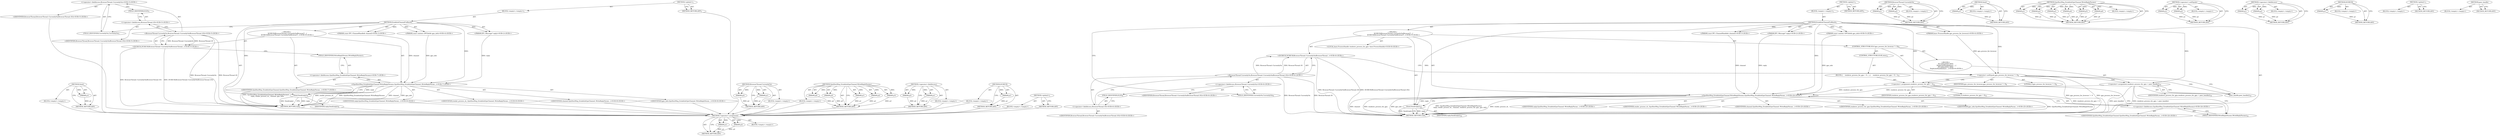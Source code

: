 digraph "&lt;global&gt;" {
vulnerable_91 [label=<(METHOD,&lt;operator&gt;.assignment)>];
vulnerable_92 [label=<(PARAM,p1)>];
vulnerable_93 [label=<(PARAM,p2)>];
vulnerable_94 [label=<(BLOCK,&lt;empty&gt;,&lt;empty&gt;)>];
vulnerable_95 [label=<(METHOD_RETURN,ANY)>];
vulnerable_6 [label=<(METHOD,&lt;global&gt;)<SUB>1</SUB>>];
vulnerable_7 [label=<(BLOCK,&lt;empty&gt;,&lt;empty&gt;)<SUB>1</SUB>>];
vulnerable_8 [label=<(METHOD,EstablishChannelCallback)<SUB>1</SUB>>];
vulnerable_9 [label="<(PARAM,IPC::Message* reply)<SUB>2</SUB>>"];
vulnerable_10 [label="<(PARAM,const IPC::ChannelHandle&amp; channel)<SUB>3</SUB>>"];
vulnerable_11 [label="<(PARAM,base::ProcessHandle gpu_process_for_browser)<SUB>4</SUB>>"];
vulnerable_12 [label="<(PARAM,const content::GPUInfo&amp; gpu_info)<SUB>5</SUB>>"];
vulnerable_13 [label="<(BLOCK,{
   DCHECK(BrowserThread::CurrentlyOn(BrowserT...,{
   DCHECK(BrowserThread::CurrentlyOn(BrowserT...)<SUB>5</SUB>>"];
vulnerable_14 [label="<(DCHECK,DCHECK(BrowserThread::CurrentlyOn(BrowserThread...)<SUB>6</SUB>>"];
vulnerable_15 [label="<(BrowserThread.CurrentlyOn,BrowserThread::CurrentlyOn(BrowserThread::IO))<SUB>6</SUB>>"];
vulnerable_16 [label="<(&lt;operator&gt;.fieldAccess,BrowserThread::CurrentlyOn)<SUB>6</SUB>>"];
vulnerable_17 [label="<(IDENTIFIER,BrowserThread,BrowserThread::CurrentlyOn(BrowserThread::IO))<SUB>6</SUB>>"];
vulnerable_18 [label=<(FIELD_IDENTIFIER,CurrentlyOn,CurrentlyOn)<SUB>6</SUB>>];
vulnerable_19 [label="<(&lt;operator&gt;.fieldAccess,BrowserThread::IO)<SUB>6</SUB>>"];
vulnerable_20 [label="<(IDENTIFIER,BrowserThread,BrowserThread::CurrentlyOn(BrowserThread::IO))<SUB>6</SUB>>"];
vulnerable_21 [label=<(FIELD_IDENTIFIER,IO,IO)<SUB>6</SUB>>];
vulnerable_22 [label="<(LOCAL,base.ProcessHandle renderer_process_for_gpu: base.ProcessHandle)<SUB>8</SUB>>"];
vulnerable_23 [label=<(CONTROL_STRUCTURE,IF,if (gpu_process_for_browser != 0))<SUB>9</SUB>>];
vulnerable_24 [label=<(&lt;operator&gt;.notEquals,gpu_process_for_browser != 0)<SUB>9</SUB>>];
vulnerable_25 [label=<(IDENTIFIER,gpu_process_for_browser,gpu_process_for_browser != 0)<SUB>9</SUB>>];
vulnerable_26 [label=<(LITERAL,0,gpu_process_for_browser != 0)<SUB>9</SUB>>];
vulnerable_27 [label="<(BLOCK,{
#if defined(OS_WIN)
    DuplicateHandle(base:...,{
#if defined(OS_WIN)
    DuplicateHandle(base:...)<SUB>9</SUB>>"];
vulnerable_28 [label=<(&lt;operator&gt;.assignment,renderer_process_for_gpu = peer_handle())<SUB>19</SUB>>];
vulnerable_29 [label=<(IDENTIFIER,renderer_process_for_gpu,renderer_process_for_gpu = peer_handle())<SUB>19</SUB>>];
vulnerable_30 [label=<(peer_handle,peer_handle())<SUB>19</SUB>>];
vulnerable_31 [label=<(CONTROL_STRUCTURE,ELSE,else)<SUB>21</SUB>>];
vulnerable_32 [label=<(BLOCK,{
    renderer_process_for_gpu = 0;
  },{
    renderer_process_for_gpu = 0;
  })<SUB>21</SUB>>];
vulnerable_33 [label=<(&lt;operator&gt;.assignment,renderer_process_for_gpu = 0)<SUB>22</SUB>>];
vulnerable_34 [label=<(IDENTIFIER,renderer_process_for_gpu,renderer_process_for_gpu = 0)<SUB>22</SUB>>];
vulnerable_35 [label=<(LITERAL,0,renderer_process_for_gpu = 0)<SUB>22</SUB>>];
vulnerable_36 [label="<(GpuHostMsg_EstablishGpuChannel.WriteReplyParams,GpuHostMsg_EstablishGpuChannel::WriteReplyParam...)<SUB>24</SUB>>"];
vulnerable_37 [label="<(&lt;operator&gt;.fieldAccess,GpuHostMsg_EstablishGpuChannel::WriteReplyParams)<SUB>24</SUB>>"];
vulnerable_38 [label="<(IDENTIFIER,GpuHostMsg_EstablishGpuChannel,GpuHostMsg_EstablishGpuChannel::WriteReplyParam...)<SUB>24</SUB>>"];
vulnerable_39 [label=<(FIELD_IDENTIFIER,WriteReplyParams,WriteReplyParams)<SUB>24</SUB>>];
vulnerable_40 [label="<(IDENTIFIER,reply,GpuHostMsg_EstablishGpuChannel::WriteReplyParam...)<SUB>25</SUB>>"];
vulnerable_41 [label="<(IDENTIFIER,render_process_id_,GpuHostMsg_EstablishGpuChannel::WriteReplyParam...)<SUB>25</SUB>>"];
vulnerable_42 [label="<(IDENTIFIER,channel,GpuHostMsg_EstablishGpuChannel::WriteReplyParam...)<SUB>25</SUB>>"];
vulnerable_43 [label="<(IDENTIFIER,renderer_process_for_gpu,GpuHostMsg_EstablishGpuChannel::WriteReplyParam...)<SUB>25</SUB>>"];
vulnerable_44 [label="<(IDENTIFIER,gpu_info,GpuHostMsg_EstablishGpuChannel::WriteReplyParam...)<SUB>25</SUB>>"];
vulnerable_45 [label=<(Send,Send(reply))<SUB>26</SUB>>];
vulnerable_46 [label=<(IDENTIFIER,reply,Send(reply))<SUB>26</SUB>>];
vulnerable_47 [label=<(METHOD_RETURN,void)<SUB>1</SUB>>];
vulnerable_49 [label=<(METHOD_RETURN,ANY)<SUB>1</SUB>>];
vulnerable_76 [label=<(METHOD,BrowserThread.CurrentlyOn)>];
vulnerable_77 [label=<(PARAM,p1)>];
vulnerable_78 [label=<(PARAM,p2)>];
vulnerable_79 [label=<(BLOCK,&lt;empty&gt;,&lt;empty&gt;)>];
vulnerable_80 [label=<(METHOD_RETURN,ANY)>];
vulnerable_108 [label=<(METHOD,Send)>];
vulnerable_109 [label=<(PARAM,p1)>];
vulnerable_110 [label=<(BLOCK,&lt;empty&gt;,&lt;empty&gt;)>];
vulnerable_111 [label=<(METHOD_RETURN,ANY)>];
vulnerable_99 [label=<(METHOD,GpuHostMsg_EstablishGpuChannel.WriteReplyParams)>];
vulnerable_100 [label=<(PARAM,p1)>];
vulnerable_101 [label=<(PARAM,p2)>];
vulnerable_102 [label=<(PARAM,p3)>];
vulnerable_103 [label=<(PARAM,p4)>];
vulnerable_104 [label=<(PARAM,p5)>];
vulnerable_105 [label=<(PARAM,p6)>];
vulnerable_106 [label=<(BLOCK,&lt;empty&gt;,&lt;empty&gt;)>];
vulnerable_107 [label=<(METHOD_RETURN,ANY)>];
vulnerable_86 [label=<(METHOD,&lt;operator&gt;.notEquals)>];
vulnerable_87 [label=<(PARAM,p1)>];
vulnerable_88 [label=<(PARAM,p2)>];
vulnerable_89 [label=<(BLOCK,&lt;empty&gt;,&lt;empty&gt;)>];
vulnerable_90 [label=<(METHOD_RETURN,ANY)>];
vulnerable_81 [label=<(METHOD,&lt;operator&gt;.fieldAccess)>];
vulnerable_82 [label=<(PARAM,p1)>];
vulnerable_83 [label=<(PARAM,p2)>];
vulnerable_84 [label=<(BLOCK,&lt;empty&gt;,&lt;empty&gt;)>];
vulnerable_85 [label=<(METHOD_RETURN,ANY)>];
vulnerable_72 [label=<(METHOD,DCHECK)>];
vulnerable_73 [label=<(PARAM,p1)>];
vulnerable_74 [label=<(BLOCK,&lt;empty&gt;,&lt;empty&gt;)>];
vulnerable_75 [label=<(METHOD_RETURN,ANY)>];
vulnerable_66 [label=<(METHOD,&lt;global&gt;)<SUB>1</SUB>>];
vulnerable_67 [label=<(BLOCK,&lt;empty&gt;,&lt;empty&gt;)>];
vulnerable_68 [label=<(METHOD_RETURN,ANY)>];
vulnerable_96 [label=<(METHOD,peer_handle)>];
vulnerable_97 [label=<(BLOCK,&lt;empty&gt;,&lt;empty&gt;)>];
vulnerable_98 [label=<(METHOD_RETURN,ANY)>];
fixed_74 [label=<(METHOD,Send)>];
fixed_75 [label=<(PARAM,p1)>];
fixed_76 [label=<(BLOCK,&lt;empty&gt;,&lt;empty&gt;)>];
fixed_77 [label=<(METHOD_RETURN,ANY)>];
fixed_6 [label=<(METHOD,&lt;global&gt;)<SUB>1</SUB>>];
fixed_7 [label=<(BLOCK,&lt;empty&gt;,&lt;empty&gt;)<SUB>1</SUB>>];
fixed_8 [label=<(METHOD,EstablishChannelCallback)<SUB>1</SUB>>];
fixed_9 [label="<(PARAM,IPC::Message* reply)<SUB>2</SUB>>"];
fixed_10 [label="<(PARAM,const IPC::ChannelHandle&amp; channel)<SUB>3</SUB>>"];
fixed_11 [label="<(PARAM,const content::GPUInfo&amp; gpu_info)<SUB>4</SUB>>"];
fixed_12 [label="<(BLOCK,{
   DCHECK(BrowserThread::CurrentlyOn(BrowserT...,{
   DCHECK(BrowserThread::CurrentlyOn(BrowserT...)<SUB>4</SUB>>"];
fixed_13 [label="<(DCHECK,DCHECK(BrowserThread::CurrentlyOn(BrowserThread...)<SUB>5</SUB>>"];
fixed_14 [label="<(BrowserThread.CurrentlyOn,BrowserThread::CurrentlyOn(BrowserThread::IO))<SUB>5</SUB>>"];
fixed_15 [label="<(&lt;operator&gt;.fieldAccess,BrowserThread::CurrentlyOn)<SUB>5</SUB>>"];
fixed_16 [label="<(IDENTIFIER,BrowserThread,BrowserThread::CurrentlyOn(BrowserThread::IO))<SUB>5</SUB>>"];
fixed_17 [label=<(FIELD_IDENTIFIER,CurrentlyOn,CurrentlyOn)<SUB>5</SUB>>];
fixed_18 [label="<(&lt;operator&gt;.fieldAccess,BrowserThread::IO)<SUB>5</SUB>>"];
fixed_19 [label="<(IDENTIFIER,BrowserThread,BrowserThread::CurrentlyOn(BrowserThread::IO))<SUB>5</SUB>>"];
fixed_20 [label=<(FIELD_IDENTIFIER,IO,IO)<SUB>5</SUB>>];
fixed_21 [label="<(GpuHostMsg_EstablishGpuChannel.WriteReplyParams,GpuHostMsg_EstablishGpuChannel::WriteReplyParam...)<SUB>7</SUB>>"];
fixed_22 [label="<(&lt;operator&gt;.fieldAccess,GpuHostMsg_EstablishGpuChannel::WriteReplyParams)<SUB>7</SUB>>"];
fixed_23 [label="<(IDENTIFIER,GpuHostMsg_EstablishGpuChannel,GpuHostMsg_EstablishGpuChannel::WriteReplyParam...)<SUB>7</SUB>>"];
fixed_24 [label=<(FIELD_IDENTIFIER,WriteReplyParams,WriteReplyParams)<SUB>7</SUB>>];
fixed_25 [label="<(IDENTIFIER,reply,GpuHostMsg_EstablishGpuChannel::WriteReplyParam...)<SUB>8</SUB>>"];
fixed_26 [label="<(IDENTIFIER,render_process_id_,GpuHostMsg_EstablishGpuChannel::WriteReplyParam...)<SUB>8</SUB>>"];
fixed_27 [label="<(IDENTIFIER,channel,GpuHostMsg_EstablishGpuChannel::WriteReplyParam...)<SUB>8</SUB>>"];
fixed_28 [label="<(IDENTIFIER,gpu_info,GpuHostMsg_EstablishGpuChannel::WriteReplyParam...)<SUB>8</SUB>>"];
fixed_29 [label=<(Send,Send(reply))<SUB>9</SUB>>];
fixed_30 [label=<(IDENTIFIER,reply,Send(reply))<SUB>9</SUB>>];
fixed_31 [label=<(METHOD_RETURN,void)<SUB>1</SUB>>];
fixed_33 [label=<(METHOD_RETURN,ANY)<SUB>1</SUB>>];
fixed_56 [label=<(METHOD,BrowserThread.CurrentlyOn)>];
fixed_57 [label=<(PARAM,p1)>];
fixed_58 [label=<(PARAM,p2)>];
fixed_59 [label=<(BLOCK,&lt;empty&gt;,&lt;empty&gt;)>];
fixed_60 [label=<(METHOD_RETURN,ANY)>];
fixed_66 [label=<(METHOD,GpuHostMsg_EstablishGpuChannel.WriteReplyParams)>];
fixed_67 [label=<(PARAM,p1)>];
fixed_68 [label=<(PARAM,p2)>];
fixed_69 [label=<(PARAM,p3)>];
fixed_70 [label=<(PARAM,p4)>];
fixed_71 [label=<(PARAM,p5)>];
fixed_72 [label=<(BLOCK,&lt;empty&gt;,&lt;empty&gt;)>];
fixed_73 [label=<(METHOD_RETURN,ANY)>];
fixed_61 [label=<(METHOD,&lt;operator&gt;.fieldAccess)>];
fixed_62 [label=<(PARAM,p1)>];
fixed_63 [label=<(PARAM,p2)>];
fixed_64 [label=<(BLOCK,&lt;empty&gt;,&lt;empty&gt;)>];
fixed_65 [label=<(METHOD_RETURN,ANY)>];
fixed_52 [label=<(METHOD,DCHECK)>];
fixed_53 [label=<(PARAM,p1)>];
fixed_54 [label=<(BLOCK,&lt;empty&gt;,&lt;empty&gt;)>];
fixed_55 [label=<(METHOD_RETURN,ANY)>];
fixed_46 [label=<(METHOD,&lt;global&gt;)<SUB>1</SUB>>];
fixed_47 [label=<(BLOCK,&lt;empty&gt;,&lt;empty&gt;)>];
fixed_48 [label=<(METHOD_RETURN,ANY)>];
vulnerable_91 -> vulnerable_92  [key=0, label="AST: "];
vulnerable_91 -> vulnerable_92  [key=1, label="DDG: "];
vulnerable_91 -> vulnerable_94  [key=0, label="AST: "];
vulnerable_91 -> vulnerable_93  [key=0, label="AST: "];
vulnerable_91 -> vulnerable_93  [key=1, label="DDG: "];
vulnerable_91 -> vulnerable_95  [key=0, label="AST: "];
vulnerable_91 -> vulnerable_95  [key=1, label="CFG: "];
vulnerable_92 -> vulnerable_95  [key=0, label="DDG: p1"];
vulnerable_93 -> vulnerable_95  [key=0, label="DDG: p2"];
vulnerable_6 -> vulnerable_7  [key=0, label="AST: "];
vulnerable_6 -> vulnerable_49  [key=0, label="AST: "];
vulnerable_6 -> vulnerable_49  [key=1, label="CFG: "];
vulnerable_7 -> vulnerable_8  [key=0, label="AST: "];
vulnerable_8 -> vulnerable_9  [key=0, label="AST: "];
vulnerable_8 -> vulnerable_9  [key=1, label="DDG: "];
vulnerable_8 -> vulnerable_10  [key=0, label="AST: "];
vulnerable_8 -> vulnerable_10  [key=1, label="DDG: "];
vulnerable_8 -> vulnerable_11  [key=0, label="AST: "];
vulnerable_8 -> vulnerable_11  [key=1, label="DDG: "];
vulnerable_8 -> vulnerable_12  [key=0, label="AST: "];
vulnerable_8 -> vulnerable_12  [key=1, label="DDG: "];
vulnerable_8 -> vulnerable_13  [key=0, label="AST: "];
vulnerable_8 -> vulnerable_47  [key=0, label="AST: "];
vulnerable_8 -> vulnerable_18  [key=0, label="CFG: "];
vulnerable_8 -> vulnerable_36  [key=0, label="DDG: "];
vulnerable_8 -> vulnerable_45  [key=0, label="DDG: "];
vulnerable_8 -> vulnerable_24  [key=0, label="DDG: "];
vulnerable_8 -> vulnerable_28  [key=0, label="DDG: "];
vulnerable_8 -> vulnerable_33  [key=0, label="DDG: "];
vulnerable_9 -> vulnerable_36  [key=0, label="DDG: reply"];
vulnerable_10 -> vulnerable_36  [key=0, label="DDG: channel"];
vulnerable_11 -> vulnerable_24  [key=0, label="DDG: gpu_process_for_browser"];
vulnerable_12 -> vulnerable_36  [key=0, label="DDG: gpu_info"];
vulnerable_13 -> vulnerable_14  [key=0, label="AST: "];
vulnerable_13 -> vulnerable_22  [key=0, label="AST: "];
vulnerable_13 -> vulnerable_23  [key=0, label="AST: "];
vulnerable_13 -> vulnerable_36  [key=0, label="AST: "];
vulnerable_13 -> vulnerable_45  [key=0, label="AST: "];
vulnerable_14 -> vulnerable_15  [key=0, label="AST: "];
vulnerable_14 -> vulnerable_24  [key=0, label="CFG: "];
vulnerable_14 -> vulnerable_47  [key=0, label="DDG: BrowserThread::CurrentlyOn(BrowserThread::IO)"];
vulnerable_14 -> vulnerable_47  [key=1, label="DDG: DCHECK(BrowserThread::CurrentlyOn(BrowserThread::IO))"];
vulnerable_15 -> vulnerable_16  [key=0, label="AST: "];
vulnerable_15 -> vulnerable_19  [key=0, label="AST: "];
vulnerable_15 -> vulnerable_14  [key=0, label="CFG: "];
vulnerable_15 -> vulnerable_14  [key=1, label="DDG: BrowserThread::CurrentlyOn"];
vulnerable_15 -> vulnerable_14  [key=2, label="DDG: BrowserThread::IO"];
vulnerable_15 -> vulnerable_47  [key=0, label="DDG: BrowserThread::CurrentlyOn"];
vulnerable_15 -> vulnerable_47  [key=1, label="DDG: BrowserThread::IO"];
vulnerable_16 -> vulnerable_17  [key=0, label="AST: "];
vulnerable_16 -> vulnerable_18  [key=0, label="AST: "];
vulnerable_16 -> vulnerable_21  [key=0, label="CFG: "];
vulnerable_18 -> vulnerable_16  [key=0, label="CFG: "];
vulnerable_19 -> vulnerable_20  [key=0, label="AST: "];
vulnerable_19 -> vulnerable_21  [key=0, label="AST: "];
vulnerable_19 -> vulnerable_15  [key=0, label="CFG: "];
vulnerable_21 -> vulnerable_19  [key=0, label="CFG: "];
vulnerable_23 -> vulnerable_24  [key=0, label="AST: "];
vulnerable_23 -> vulnerable_27  [key=0, label="AST: "];
vulnerable_23 -> vulnerable_31  [key=0, label="AST: "];
vulnerable_24 -> vulnerable_25  [key=0, label="AST: "];
vulnerable_24 -> vulnerable_26  [key=0, label="AST: "];
vulnerable_24 -> vulnerable_30  [key=0, label="CFG: "];
vulnerable_24 -> vulnerable_30  [key=1, label="CDG: "];
vulnerable_24 -> vulnerable_33  [key=0, label="CFG: "];
vulnerable_24 -> vulnerable_33  [key=1, label="CDG: "];
vulnerable_24 -> vulnerable_47  [key=0, label="DDG: gpu_process_for_browser"];
vulnerable_24 -> vulnerable_47  [key=1, label="DDG: gpu_process_for_browser != 0"];
vulnerable_24 -> vulnerable_28  [key=0, label="CDG: "];
vulnerable_27 -> vulnerable_28  [key=0, label="AST: "];
vulnerable_28 -> vulnerable_29  [key=0, label="AST: "];
vulnerable_28 -> vulnerable_30  [key=0, label="AST: "];
vulnerable_28 -> vulnerable_39  [key=0, label="CFG: "];
vulnerable_28 -> vulnerable_47  [key=0, label="DDG: peer_handle()"];
vulnerable_28 -> vulnerable_47  [key=1, label="DDG: renderer_process_for_gpu = peer_handle()"];
vulnerable_28 -> vulnerable_36  [key=0, label="DDG: renderer_process_for_gpu"];
vulnerable_30 -> vulnerable_28  [key=0, label="CFG: "];
vulnerable_31 -> vulnerable_32  [key=0, label="AST: "];
vulnerable_32 -> vulnerable_33  [key=0, label="AST: "];
vulnerable_33 -> vulnerable_34  [key=0, label="AST: "];
vulnerable_33 -> vulnerable_35  [key=0, label="AST: "];
vulnerable_33 -> vulnerable_39  [key=0, label="CFG: "];
vulnerable_33 -> vulnerable_47  [key=0, label="DDG: renderer_process_for_gpu = 0"];
vulnerable_33 -> vulnerable_36  [key=0, label="DDG: renderer_process_for_gpu"];
vulnerable_36 -> vulnerable_37  [key=0, label="AST: "];
vulnerable_36 -> vulnerable_40  [key=0, label="AST: "];
vulnerable_36 -> vulnerable_41  [key=0, label="AST: "];
vulnerable_36 -> vulnerable_42  [key=0, label="AST: "];
vulnerable_36 -> vulnerable_43  [key=0, label="AST: "];
vulnerable_36 -> vulnerable_44  [key=0, label="AST: "];
vulnerable_36 -> vulnerable_45  [key=0, label="CFG: "];
vulnerable_36 -> vulnerable_45  [key=1, label="DDG: reply"];
vulnerable_36 -> vulnerable_47  [key=0, label="DDG: GpuHostMsg_EstablishGpuChannel::WriteReplyParams"];
vulnerable_36 -> vulnerable_47  [key=1, label="DDG: channel"];
vulnerable_36 -> vulnerable_47  [key=2, label="DDG: renderer_process_for_gpu"];
vulnerable_36 -> vulnerable_47  [key=3, label="DDG: gpu_info"];
vulnerable_36 -> vulnerable_47  [key=4, label="DDG: GpuHostMsg_EstablishGpuChannel::WriteReplyParams(
      reply, render_process_id_, channel, renderer_process_for_gpu, gpu_info)"];
vulnerable_36 -> vulnerable_47  [key=5, label="DDG: render_process_id_"];
vulnerable_37 -> vulnerable_38  [key=0, label="AST: "];
vulnerable_37 -> vulnerable_39  [key=0, label="AST: "];
vulnerable_37 -> vulnerable_36  [key=0, label="CFG: "];
vulnerable_39 -> vulnerable_37  [key=0, label="CFG: "];
vulnerable_45 -> vulnerable_46  [key=0, label="AST: "];
vulnerable_45 -> vulnerable_47  [key=0, label="CFG: "];
vulnerable_45 -> vulnerable_47  [key=1, label="DDG: reply"];
vulnerable_45 -> vulnerable_47  [key=2, label="DDG: Send(reply)"];
vulnerable_76 -> vulnerable_77  [key=0, label="AST: "];
vulnerable_76 -> vulnerable_77  [key=1, label="DDG: "];
vulnerable_76 -> vulnerable_79  [key=0, label="AST: "];
vulnerable_76 -> vulnerable_78  [key=0, label="AST: "];
vulnerable_76 -> vulnerable_78  [key=1, label="DDG: "];
vulnerable_76 -> vulnerable_80  [key=0, label="AST: "];
vulnerable_76 -> vulnerable_80  [key=1, label="CFG: "];
vulnerable_77 -> vulnerable_80  [key=0, label="DDG: p1"];
vulnerable_78 -> vulnerable_80  [key=0, label="DDG: p2"];
vulnerable_108 -> vulnerable_109  [key=0, label="AST: "];
vulnerable_108 -> vulnerable_109  [key=1, label="DDG: "];
vulnerable_108 -> vulnerable_110  [key=0, label="AST: "];
vulnerable_108 -> vulnerable_111  [key=0, label="AST: "];
vulnerable_108 -> vulnerable_111  [key=1, label="CFG: "];
vulnerable_109 -> vulnerable_111  [key=0, label="DDG: p1"];
vulnerable_99 -> vulnerable_100  [key=0, label="AST: "];
vulnerable_99 -> vulnerable_100  [key=1, label="DDG: "];
vulnerable_99 -> vulnerable_106  [key=0, label="AST: "];
vulnerable_99 -> vulnerable_101  [key=0, label="AST: "];
vulnerable_99 -> vulnerable_101  [key=1, label="DDG: "];
vulnerable_99 -> vulnerable_107  [key=0, label="AST: "];
vulnerable_99 -> vulnerable_107  [key=1, label="CFG: "];
vulnerable_99 -> vulnerable_102  [key=0, label="AST: "];
vulnerable_99 -> vulnerable_102  [key=1, label="DDG: "];
vulnerable_99 -> vulnerable_103  [key=0, label="AST: "];
vulnerable_99 -> vulnerable_103  [key=1, label="DDG: "];
vulnerable_99 -> vulnerable_104  [key=0, label="AST: "];
vulnerable_99 -> vulnerable_104  [key=1, label="DDG: "];
vulnerable_99 -> vulnerable_105  [key=0, label="AST: "];
vulnerable_99 -> vulnerable_105  [key=1, label="DDG: "];
vulnerable_100 -> vulnerable_107  [key=0, label="DDG: p1"];
vulnerable_101 -> vulnerable_107  [key=0, label="DDG: p2"];
vulnerable_102 -> vulnerable_107  [key=0, label="DDG: p3"];
vulnerable_103 -> vulnerable_107  [key=0, label="DDG: p4"];
vulnerable_104 -> vulnerable_107  [key=0, label="DDG: p5"];
vulnerable_105 -> vulnerable_107  [key=0, label="DDG: p6"];
vulnerable_86 -> vulnerable_87  [key=0, label="AST: "];
vulnerable_86 -> vulnerable_87  [key=1, label="DDG: "];
vulnerable_86 -> vulnerable_89  [key=0, label="AST: "];
vulnerable_86 -> vulnerable_88  [key=0, label="AST: "];
vulnerable_86 -> vulnerable_88  [key=1, label="DDG: "];
vulnerable_86 -> vulnerable_90  [key=0, label="AST: "];
vulnerable_86 -> vulnerable_90  [key=1, label="CFG: "];
vulnerable_87 -> vulnerable_90  [key=0, label="DDG: p1"];
vulnerable_88 -> vulnerable_90  [key=0, label="DDG: p2"];
vulnerable_81 -> vulnerable_82  [key=0, label="AST: "];
vulnerable_81 -> vulnerable_82  [key=1, label="DDG: "];
vulnerable_81 -> vulnerable_84  [key=0, label="AST: "];
vulnerable_81 -> vulnerable_83  [key=0, label="AST: "];
vulnerable_81 -> vulnerable_83  [key=1, label="DDG: "];
vulnerable_81 -> vulnerable_85  [key=0, label="AST: "];
vulnerable_81 -> vulnerable_85  [key=1, label="CFG: "];
vulnerable_82 -> vulnerable_85  [key=0, label="DDG: p1"];
vulnerable_83 -> vulnerable_85  [key=0, label="DDG: p2"];
vulnerable_72 -> vulnerable_73  [key=0, label="AST: "];
vulnerable_72 -> vulnerable_73  [key=1, label="DDG: "];
vulnerable_72 -> vulnerable_74  [key=0, label="AST: "];
vulnerable_72 -> vulnerable_75  [key=0, label="AST: "];
vulnerable_72 -> vulnerable_75  [key=1, label="CFG: "];
vulnerable_73 -> vulnerable_75  [key=0, label="DDG: p1"];
vulnerable_66 -> vulnerable_67  [key=0, label="AST: "];
vulnerable_66 -> vulnerable_68  [key=0, label="AST: "];
vulnerable_66 -> vulnerable_68  [key=1, label="CFG: "];
vulnerable_96 -> vulnerable_97  [key=0, label="AST: "];
vulnerable_96 -> vulnerable_98  [key=0, label="AST: "];
vulnerable_96 -> vulnerable_98  [key=1, label="CFG: "];
fixed_74 -> fixed_75  [key=0, label="AST: "];
fixed_74 -> fixed_75  [key=1, label="DDG: "];
fixed_74 -> fixed_76  [key=0, label="AST: "];
fixed_74 -> fixed_77  [key=0, label="AST: "];
fixed_74 -> fixed_77  [key=1, label="CFG: "];
fixed_75 -> fixed_77  [key=0, label="DDG: p1"];
fixed_76 -> vulnerable_91  [key=0];
fixed_77 -> vulnerable_91  [key=0];
fixed_6 -> fixed_7  [key=0, label="AST: "];
fixed_6 -> fixed_33  [key=0, label="AST: "];
fixed_6 -> fixed_33  [key=1, label="CFG: "];
fixed_7 -> fixed_8  [key=0, label="AST: "];
fixed_8 -> fixed_9  [key=0, label="AST: "];
fixed_8 -> fixed_9  [key=1, label="DDG: "];
fixed_8 -> fixed_10  [key=0, label="AST: "];
fixed_8 -> fixed_10  [key=1, label="DDG: "];
fixed_8 -> fixed_11  [key=0, label="AST: "];
fixed_8 -> fixed_11  [key=1, label="DDG: "];
fixed_8 -> fixed_12  [key=0, label="AST: "];
fixed_8 -> fixed_31  [key=0, label="AST: "];
fixed_8 -> fixed_17  [key=0, label="CFG: "];
fixed_8 -> fixed_21  [key=0, label="DDG: "];
fixed_8 -> fixed_29  [key=0, label="DDG: "];
fixed_9 -> fixed_21  [key=0, label="DDG: reply"];
fixed_10 -> fixed_21  [key=0, label="DDG: channel"];
fixed_11 -> fixed_21  [key=0, label="DDG: gpu_info"];
fixed_12 -> fixed_13  [key=0, label="AST: "];
fixed_12 -> fixed_21  [key=0, label="AST: "];
fixed_12 -> fixed_29  [key=0, label="AST: "];
fixed_13 -> fixed_14  [key=0, label="AST: "];
fixed_13 -> fixed_24  [key=0, label="CFG: "];
fixed_13 -> fixed_31  [key=0, label="DDG: BrowserThread::CurrentlyOn(BrowserThread::IO)"];
fixed_13 -> fixed_31  [key=1, label="DDG: DCHECK(BrowserThread::CurrentlyOn(BrowserThread::IO))"];
fixed_14 -> fixed_15  [key=0, label="AST: "];
fixed_14 -> fixed_18  [key=0, label="AST: "];
fixed_14 -> fixed_13  [key=0, label="CFG: "];
fixed_14 -> fixed_13  [key=1, label="DDG: BrowserThread::CurrentlyOn"];
fixed_14 -> fixed_13  [key=2, label="DDG: BrowserThread::IO"];
fixed_14 -> fixed_31  [key=0, label="DDG: BrowserThread::CurrentlyOn"];
fixed_14 -> fixed_31  [key=1, label="DDG: BrowserThread::IO"];
fixed_15 -> fixed_16  [key=0, label="AST: "];
fixed_15 -> fixed_17  [key=0, label="AST: "];
fixed_15 -> fixed_20  [key=0, label="CFG: "];
fixed_16 -> vulnerable_91  [key=0];
fixed_17 -> fixed_15  [key=0, label="CFG: "];
fixed_18 -> fixed_19  [key=0, label="AST: "];
fixed_18 -> fixed_20  [key=0, label="AST: "];
fixed_18 -> fixed_14  [key=0, label="CFG: "];
fixed_19 -> vulnerable_91  [key=0];
fixed_20 -> fixed_18  [key=0, label="CFG: "];
fixed_21 -> fixed_22  [key=0, label="AST: "];
fixed_21 -> fixed_25  [key=0, label="AST: "];
fixed_21 -> fixed_26  [key=0, label="AST: "];
fixed_21 -> fixed_27  [key=0, label="AST: "];
fixed_21 -> fixed_28  [key=0, label="AST: "];
fixed_21 -> fixed_29  [key=0, label="CFG: "];
fixed_21 -> fixed_29  [key=1, label="DDG: reply"];
fixed_21 -> fixed_31  [key=0, label="DDG: GpuHostMsg_EstablishGpuChannel::WriteReplyParams"];
fixed_21 -> fixed_31  [key=1, label="DDG: channel"];
fixed_21 -> fixed_31  [key=2, label="DDG: gpu_info"];
fixed_21 -> fixed_31  [key=3, label="DDG: GpuHostMsg_EstablishGpuChannel::WriteReplyParams(
      reply, render_process_id_, channel, gpu_info)"];
fixed_21 -> fixed_31  [key=4, label="DDG: render_process_id_"];
fixed_22 -> fixed_23  [key=0, label="AST: "];
fixed_22 -> fixed_24  [key=0, label="AST: "];
fixed_22 -> fixed_21  [key=0, label="CFG: "];
fixed_23 -> vulnerable_91  [key=0];
fixed_24 -> fixed_22  [key=0, label="CFG: "];
fixed_25 -> vulnerable_91  [key=0];
fixed_26 -> vulnerable_91  [key=0];
fixed_27 -> vulnerable_91  [key=0];
fixed_28 -> vulnerable_91  [key=0];
fixed_29 -> fixed_30  [key=0, label="AST: "];
fixed_29 -> fixed_31  [key=0, label="CFG: "];
fixed_29 -> fixed_31  [key=1, label="DDG: reply"];
fixed_29 -> fixed_31  [key=2, label="DDG: Send(reply)"];
fixed_30 -> vulnerable_91  [key=0];
fixed_31 -> vulnerable_91  [key=0];
fixed_33 -> vulnerable_91  [key=0];
fixed_56 -> fixed_57  [key=0, label="AST: "];
fixed_56 -> fixed_57  [key=1, label="DDG: "];
fixed_56 -> fixed_59  [key=0, label="AST: "];
fixed_56 -> fixed_58  [key=0, label="AST: "];
fixed_56 -> fixed_58  [key=1, label="DDG: "];
fixed_56 -> fixed_60  [key=0, label="AST: "];
fixed_56 -> fixed_60  [key=1, label="CFG: "];
fixed_57 -> fixed_60  [key=0, label="DDG: p1"];
fixed_58 -> fixed_60  [key=0, label="DDG: p2"];
fixed_59 -> vulnerable_91  [key=0];
fixed_60 -> vulnerable_91  [key=0];
fixed_66 -> fixed_67  [key=0, label="AST: "];
fixed_66 -> fixed_67  [key=1, label="DDG: "];
fixed_66 -> fixed_72  [key=0, label="AST: "];
fixed_66 -> fixed_68  [key=0, label="AST: "];
fixed_66 -> fixed_68  [key=1, label="DDG: "];
fixed_66 -> fixed_73  [key=0, label="AST: "];
fixed_66 -> fixed_73  [key=1, label="CFG: "];
fixed_66 -> fixed_69  [key=0, label="AST: "];
fixed_66 -> fixed_69  [key=1, label="DDG: "];
fixed_66 -> fixed_70  [key=0, label="AST: "];
fixed_66 -> fixed_70  [key=1, label="DDG: "];
fixed_66 -> fixed_71  [key=0, label="AST: "];
fixed_66 -> fixed_71  [key=1, label="DDG: "];
fixed_67 -> fixed_73  [key=0, label="DDG: p1"];
fixed_68 -> fixed_73  [key=0, label="DDG: p2"];
fixed_69 -> fixed_73  [key=0, label="DDG: p3"];
fixed_70 -> fixed_73  [key=0, label="DDG: p4"];
fixed_71 -> fixed_73  [key=0, label="DDG: p5"];
fixed_72 -> vulnerable_91  [key=0];
fixed_73 -> vulnerable_91  [key=0];
fixed_61 -> fixed_62  [key=0, label="AST: "];
fixed_61 -> fixed_62  [key=1, label="DDG: "];
fixed_61 -> fixed_64  [key=0, label="AST: "];
fixed_61 -> fixed_63  [key=0, label="AST: "];
fixed_61 -> fixed_63  [key=1, label="DDG: "];
fixed_61 -> fixed_65  [key=0, label="AST: "];
fixed_61 -> fixed_65  [key=1, label="CFG: "];
fixed_62 -> fixed_65  [key=0, label="DDG: p1"];
fixed_63 -> fixed_65  [key=0, label="DDG: p2"];
fixed_64 -> vulnerable_91  [key=0];
fixed_65 -> vulnerable_91  [key=0];
fixed_52 -> fixed_53  [key=0, label="AST: "];
fixed_52 -> fixed_53  [key=1, label="DDG: "];
fixed_52 -> fixed_54  [key=0, label="AST: "];
fixed_52 -> fixed_55  [key=0, label="AST: "];
fixed_52 -> fixed_55  [key=1, label="CFG: "];
fixed_53 -> fixed_55  [key=0, label="DDG: p1"];
fixed_54 -> vulnerable_91  [key=0];
fixed_55 -> vulnerable_91  [key=0];
fixed_46 -> fixed_47  [key=0, label="AST: "];
fixed_46 -> fixed_48  [key=0, label="AST: "];
fixed_46 -> fixed_48  [key=1, label="CFG: "];
fixed_47 -> vulnerable_91  [key=0];
fixed_48 -> vulnerable_91  [key=0];
}
